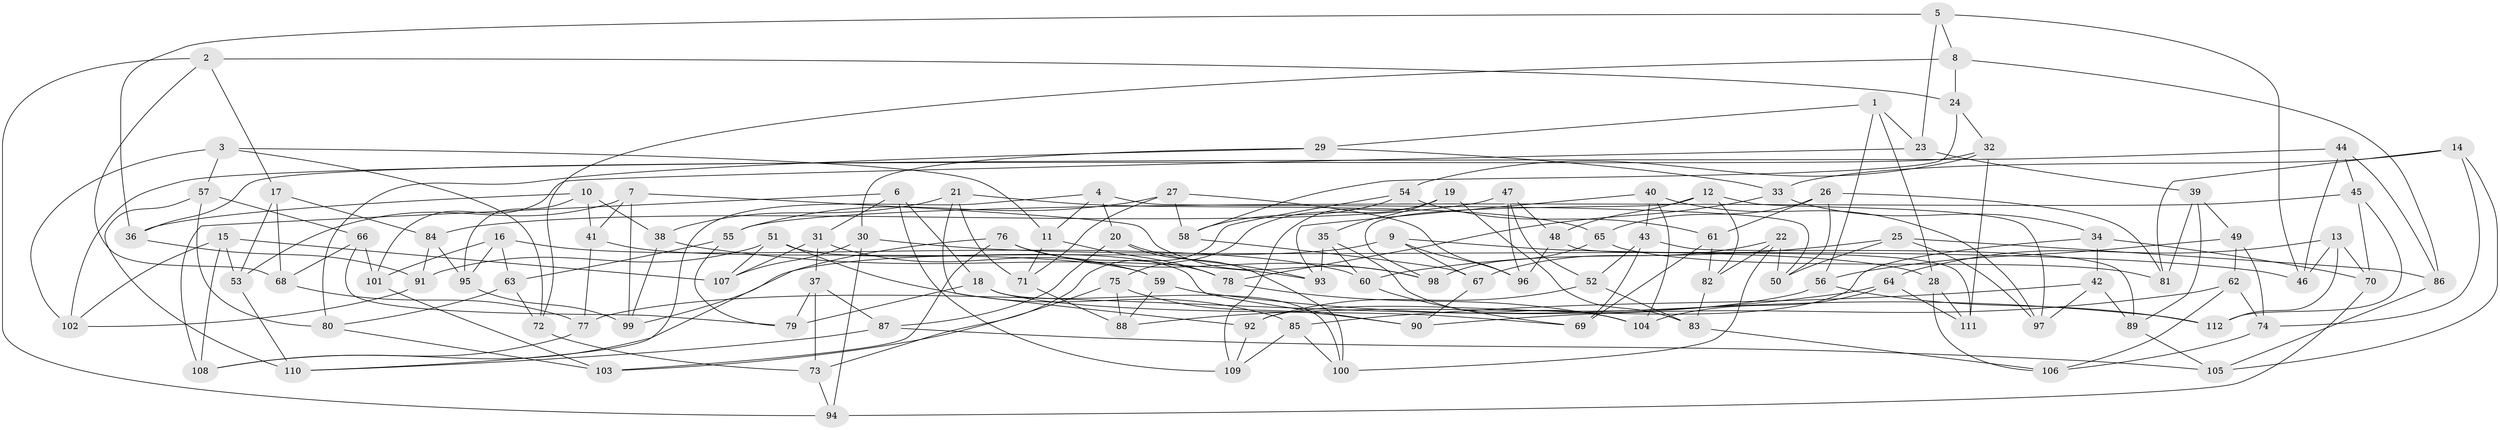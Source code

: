// Generated by graph-tools (version 1.1) at 2025/16/03/09/25 04:16:21]
// undirected, 112 vertices, 224 edges
graph export_dot {
graph [start="1"]
  node [color=gray90,style=filled];
  1;
  2;
  3;
  4;
  5;
  6;
  7;
  8;
  9;
  10;
  11;
  12;
  13;
  14;
  15;
  16;
  17;
  18;
  19;
  20;
  21;
  22;
  23;
  24;
  25;
  26;
  27;
  28;
  29;
  30;
  31;
  32;
  33;
  34;
  35;
  36;
  37;
  38;
  39;
  40;
  41;
  42;
  43;
  44;
  45;
  46;
  47;
  48;
  49;
  50;
  51;
  52;
  53;
  54;
  55;
  56;
  57;
  58;
  59;
  60;
  61;
  62;
  63;
  64;
  65;
  66;
  67;
  68;
  69;
  70;
  71;
  72;
  73;
  74;
  75;
  76;
  77;
  78;
  79;
  80;
  81;
  82;
  83;
  84;
  85;
  86;
  87;
  88;
  89;
  90;
  91;
  92;
  93;
  94;
  95;
  96;
  97;
  98;
  99;
  100;
  101;
  102;
  103;
  104;
  105;
  106;
  107;
  108;
  109;
  110;
  111;
  112;
  1 -- 28;
  1 -- 29;
  1 -- 23;
  1 -- 56;
  2 -- 24;
  2 -- 68;
  2 -- 94;
  2 -- 17;
  3 -- 11;
  3 -- 57;
  3 -- 102;
  3 -- 72;
  4 -- 110;
  4 -- 11;
  4 -- 50;
  4 -- 20;
  5 -- 36;
  5 -- 8;
  5 -- 23;
  5 -- 46;
  6 -- 108;
  6 -- 31;
  6 -- 109;
  6 -- 18;
  7 -- 41;
  7 -- 99;
  7 -- 53;
  7 -- 98;
  8 -- 72;
  8 -- 86;
  8 -- 24;
  9 -- 96;
  9 -- 28;
  9 -- 67;
  9 -- 99;
  10 -- 95;
  10 -- 38;
  10 -- 41;
  10 -- 36;
  11 -- 71;
  11 -- 78;
  12 -- 97;
  12 -- 82;
  12 -- 48;
  12 -- 98;
  13 -- 70;
  13 -- 112;
  13 -- 46;
  13 -- 64;
  14 -- 105;
  14 -- 81;
  14 -- 33;
  14 -- 74;
  15 -- 108;
  15 -- 107;
  15 -- 53;
  15 -- 102;
  16 -- 60;
  16 -- 63;
  16 -- 95;
  16 -- 101;
  17 -- 53;
  17 -- 84;
  17 -- 68;
  18 -- 79;
  18 -- 69;
  18 -- 100;
  19 -- 35;
  19 -- 75;
  19 -- 83;
  19 -- 109;
  20 -- 100;
  20 -- 93;
  20 -- 87;
  21 -- 71;
  21 -- 38;
  21 -- 65;
  21 -- 92;
  22 -- 50;
  22 -- 67;
  22 -- 82;
  22 -- 100;
  23 -- 39;
  23 -- 101;
  24 -- 58;
  24 -- 32;
  25 -- 86;
  25 -- 60;
  25 -- 50;
  25 -- 97;
  26 -- 65;
  26 -- 81;
  26 -- 61;
  26 -- 50;
  27 -- 55;
  27 -- 58;
  27 -- 96;
  27 -- 71;
  28 -- 111;
  28 -- 106;
  29 -- 30;
  29 -- 33;
  29 -- 80;
  30 -- 94;
  30 -- 107;
  30 -- 46;
  31 -- 107;
  31 -- 59;
  31 -- 37;
  32 -- 54;
  32 -- 111;
  32 -- 36;
  33 -- 34;
  33 -- 78;
  34 -- 92;
  34 -- 70;
  34 -- 42;
  35 -- 104;
  35 -- 93;
  35 -- 60;
  36 -- 91;
  37 -- 73;
  37 -- 87;
  37 -- 79;
  38 -- 99;
  38 -- 93;
  39 -- 89;
  39 -- 49;
  39 -- 81;
  40 -- 97;
  40 -- 104;
  40 -- 93;
  40 -- 43;
  41 -- 59;
  41 -- 77;
  42 -- 85;
  42 -- 89;
  42 -- 97;
  43 -- 52;
  43 -- 89;
  43 -- 69;
  44 -- 102;
  44 -- 86;
  44 -- 45;
  44 -- 46;
  45 -- 112;
  45 -- 55;
  45 -- 70;
  47 -- 52;
  47 -- 48;
  47 -- 96;
  47 -- 84;
  48 -- 111;
  48 -- 96;
  49 -- 56;
  49 -- 62;
  49 -- 74;
  51 -- 90;
  51 -- 107;
  51 -- 85;
  51 -- 91;
  52 -- 83;
  52 -- 92;
  53 -- 110;
  54 -- 61;
  54 -- 73;
  54 -- 58;
  55 -- 63;
  55 -- 79;
  56 -- 112;
  56 -- 77;
  57 -- 80;
  57 -- 66;
  57 -- 110;
  58 -- 67;
  59 -- 112;
  59 -- 88;
  60 -- 69;
  61 -- 69;
  61 -- 82;
  62 -- 74;
  62 -- 90;
  62 -- 106;
  63 -- 72;
  63 -- 80;
  64 -- 104;
  64 -- 88;
  64 -- 111;
  65 -- 81;
  65 -- 98;
  66 -- 79;
  66 -- 68;
  66 -- 101;
  67 -- 90;
  68 -- 77;
  70 -- 94;
  71 -- 88;
  72 -- 73;
  73 -- 94;
  74 -- 106;
  75 -- 103;
  75 -- 90;
  75 -- 88;
  76 -- 78;
  76 -- 103;
  76 -- 108;
  76 -- 98;
  77 -- 108;
  78 -- 104;
  80 -- 103;
  82 -- 83;
  83 -- 106;
  84 -- 91;
  84 -- 95;
  85 -- 109;
  85 -- 100;
  86 -- 105;
  87 -- 105;
  87 -- 110;
  89 -- 105;
  91 -- 102;
  92 -- 109;
  95 -- 99;
  101 -- 103;
}
